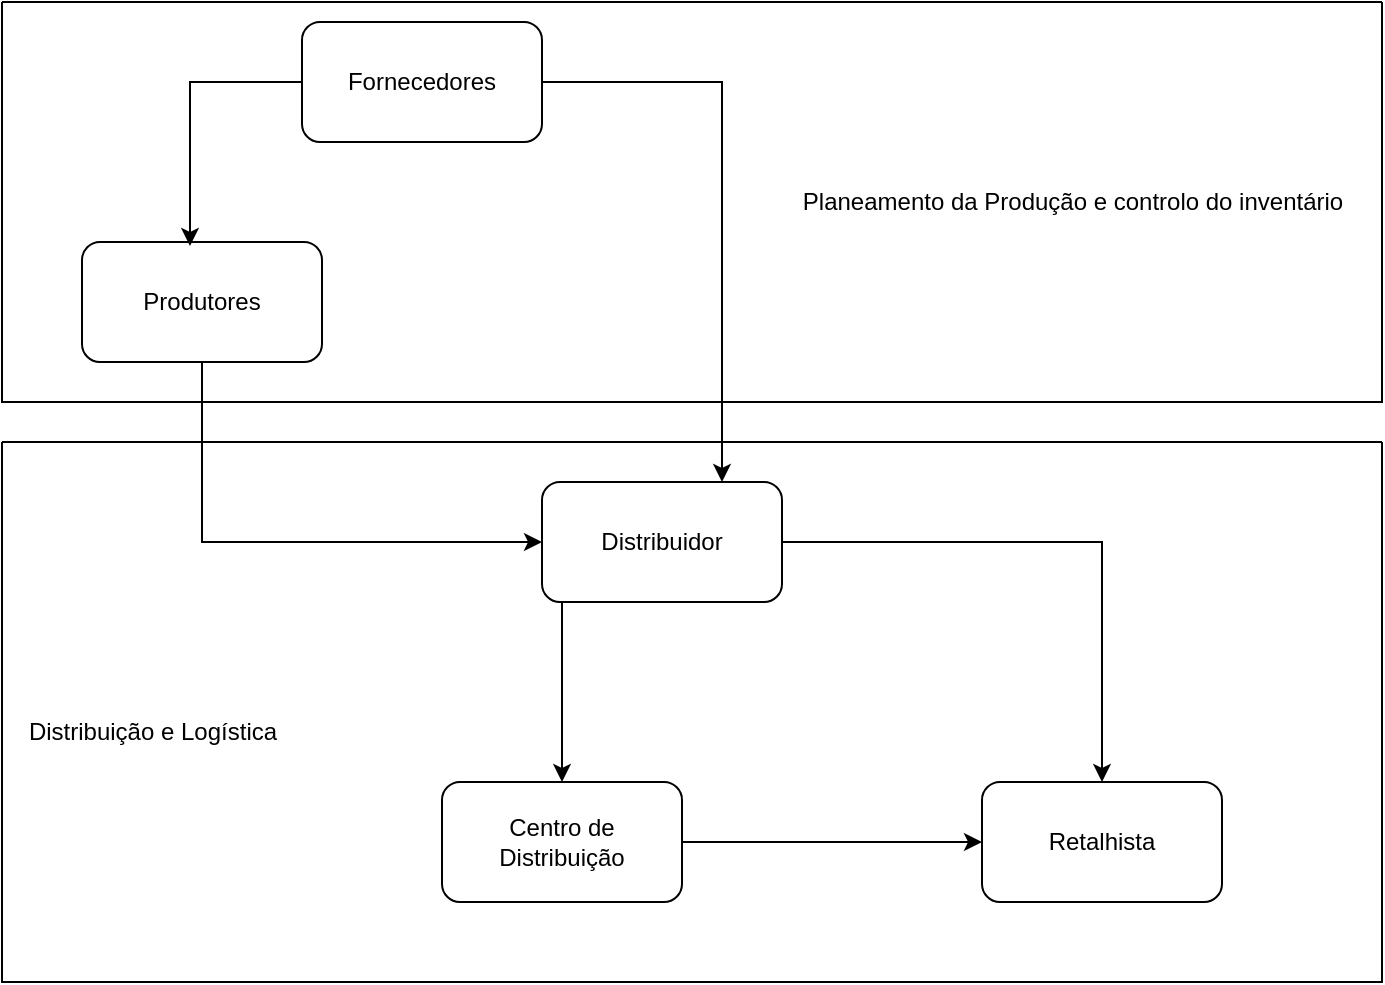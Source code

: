 <mxfile version="21.3.0" type="device">
  <diagram name="Página-1" id="QYuZvRtSao1EBlG9v5-g">
    <mxGraphModel dx="1434" dy="764" grid="1" gridSize="10" guides="1" tooltips="1" connect="1" arrows="1" fold="1" page="1" pageScale="1" pageWidth="827" pageHeight="1169" math="0" shadow="0">
      <root>
        <mxCell id="0" />
        <mxCell id="1" parent="0" />
        <mxCell id="CJ4Hj4v9XIo8xN_H2n6_-7" style="edgeStyle=orthogonalEdgeStyle;rounded=0;orthogonalLoop=1;jettySize=auto;html=1;entryX=0.75;entryY=0;entryDx=0;entryDy=0;" edge="1" parent="1" source="CJ4Hj4v9XIo8xN_H2n6_-1" target="CJ4Hj4v9XIo8xN_H2n6_-3">
          <mxGeometry relative="1" as="geometry">
            <Array as="points">
              <mxPoint x="470" y="140" />
            </Array>
          </mxGeometry>
        </mxCell>
        <mxCell id="CJ4Hj4v9XIo8xN_H2n6_-12" style="edgeStyle=orthogonalEdgeStyle;rounded=0;orthogonalLoop=1;jettySize=auto;html=1;" edge="1" parent="1" source="CJ4Hj4v9XIo8xN_H2n6_-2" target="CJ4Hj4v9XIo8xN_H2n6_-3">
          <mxGeometry relative="1" as="geometry">
            <Array as="points">
              <mxPoint x="400" y="370" />
              <mxPoint x="400" y="370" />
            </Array>
          </mxGeometry>
        </mxCell>
        <mxCell id="CJ4Hj4v9XIo8xN_H2n6_-9" style="edgeStyle=orthogonalEdgeStyle;rounded=0;orthogonalLoop=1;jettySize=auto;html=1;entryX=0.5;entryY=0;entryDx=0;entryDy=0;" edge="1" parent="1" source="CJ4Hj4v9XIo8xN_H2n6_-3" target="CJ4Hj4v9XIo8xN_H2n6_-4">
          <mxGeometry relative="1" as="geometry">
            <Array as="points">
              <mxPoint x="390" y="380" />
            </Array>
          </mxGeometry>
        </mxCell>
        <mxCell id="CJ4Hj4v9XIo8xN_H2n6_-10" style="edgeStyle=orthogonalEdgeStyle;rounded=0;orthogonalLoop=1;jettySize=auto;html=1;entryX=0.5;entryY=0;entryDx=0;entryDy=0;" edge="1" parent="1" source="CJ4Hj4v9XIo8xN_H2n6_-3" target="CJ4Hj4v9XIo8xN_H2n6_-5">
          <mxGeometry relative="1" as="geometry" />
        </mxCell>
        <mxCell id="CJ4Hj4v9XIo8xN_H2n6_-11" style="edgeStyle=orthogonalEdgeStyle;rounded=0;orthogonalLoop=1;jettySize=auto;html=1;entryX=0;entryY=0.5;entryDx=0;entryDy=0;" edge="1" parent="1" source="CJ4Hj4v9XIo8xN_H2n6_-4" target="CJ4Hj4v9XIo8xN_H2n6_-5">
          <mxGeometry relative="1" as="geometry" />
        </mxCell>
        <mxCell id="CJ4Hj4v9XIo8xN_H2n6_-4" value="Centro de Distribuição" style="rounded=1;whiteSpace=wrap;html=1;" vertex="1" parent="1">
          <mxGeometry x="330" y="490" width="120" height="60" as="geometry" />
        </mxCell>
        <mxCell id="CJ4Hj4v9XIo8xN_H2n6_-5" value="Retalhista" style="rounded=1;whiteSpace=wrap;html=1;" vertex="1" parent="1">
          <mxGeometry x="600" y="490" width="120" height="60" as="geometry" />
        </mxCell>
        <mxCell id="CJ4Hj4v9XIo8xN_H2n6_-13" value="" style="swimlane;startSize=0;" vertex="1" parent="1">
          <mxGeometry x="110" y="320" width="690" height="270" as="geometry" />
        </mxCell>
        <mxCell id="CJ4Hj4v9XIo8xN_H2n6_-15" value="Distribuição e Logística" style="text;html=1;align=center;verticalAlign=middle;resizable=0;points=[];autosize=1;strokeColor=none;fillColor=none;" vertex="1" parent="CJ4Hj4v9XIo8xN_H2n6_-13">
          <mxGeometry y="130" width="150" height="30" as="geometry" />
        </mxCell>
        <mxCell id="CJ4Hj4v9XIo8xN_H2n6_-3" value="Distribuidor" style="rounded=1;whiteSpace=wrap;html=1;" vertex="1" parent="CJ4Hj4v9XIo8xN_H2n6_-13">
          <mxGeometry x="270" y="20" width="120" height="60" as="geometry" />
        </mxCell>
        <mxCell id="CJ4Hj4v9XIo8xN_H2n6_-14" value="" style="swimlane;startSize=0;" vertex="1" parent="1">
          <mxGeometry x="110" y="100" width="690" height="200" as="geometry" />
        </mxCell>
        <mxCell id="CJ4Hj4v9XIo8xN_H2n6_-2" value="Produtores" style="rounded=1;whiteSpace=wrap;html=1;" vertex="1" parent="CJ4Hj4v9XIo8xN_H2n6_-14">
          <mxGeometry x="40" y="120" width="120" height="60" as="geometry" />
        </mxCell>
        <mxCell id="CJ4Hj4v9XIo8xN_H2n6_-1" value="Fornecedores" style="rounded=1;whiteSpace=wrap;html=1;" vertex="1" parent="CJ4Hj4v9XIo8xN_H2n6_-14">
          <mxGeometry x="150" y="10" width="120" height="60" as="geometry" />
        </mxCell>
        <mxCell id="CJ4Hj4v9XIo8xN_H2n6_-6" style="edgeStyle=orthogonalEdgeStyle;rounded=0;orthogonalLoop=1;jettySize=auto;html=1;entryX=0.45;entryY=0.033;entryDx=0;entryDy=0;entryPerimeter=0;" edge="1" parent="CJ4Hj4v9XIo8xN_H2n6_-14" source="CJ4Hj4v9XIo8xN_H2n6_-1" target="CJ4Hj4v9XIo8xN_H2n6_-2">
          <mxGeometry relative="1" as="geometry">
            <Array as="points">
              <mxPoint x="94" y="40" />
            </Array>
          </mxGeometry>
        </mxCell>
        <mxCell id="CJ4Hj4v9XIo8xN_H2n6_-16" value="Planeamento da Produção e controlo do inventário" style="text;html=1;align=center;verticalAlign=middle;resizable=0;points=[];autosize=1;strokeColor=none;fillColor=none;" vertex="1" parent="CJ4Hj4v9XIo8xN_H2n6_-14">
          <mxGeometry x="390" y="85" width="290" height="30" as="geometry" />
        </mxCell>
      </root>
    </mxGraphModel>
  </diagram>
</mxfile>
